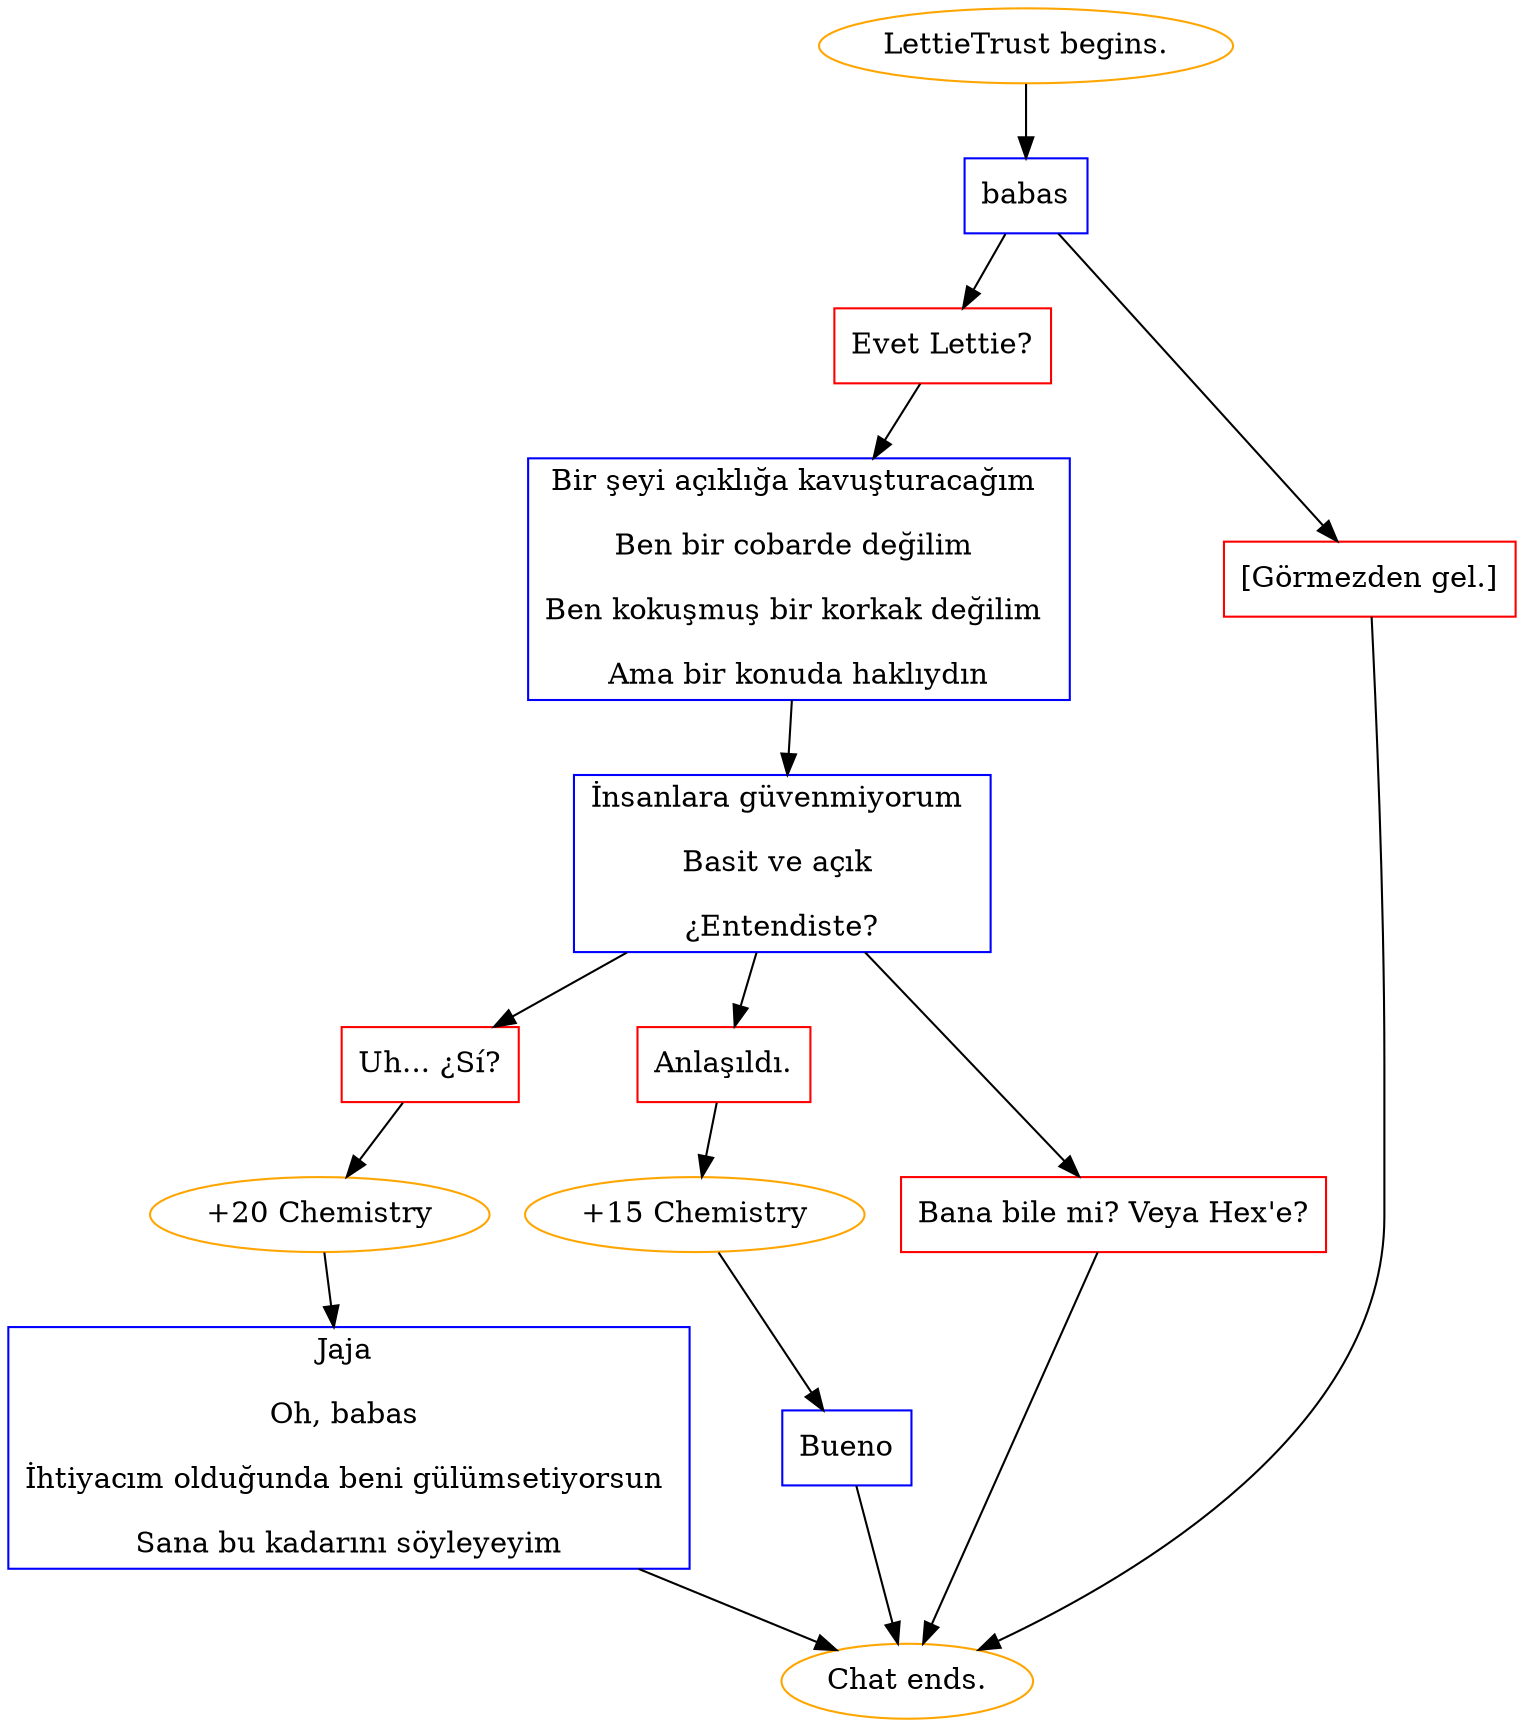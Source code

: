 digraph {
	"LettieTrust begins." [color=orange];
		"LettieTrust begins." -> j831262480;
	j831262480 [label="babas",shape=box,color=blue];
		j831262480 -> j486444237;
		j831262480 -> j1155504604;
	j486444237 [label="Evet Lettie?",shape=box,color=red];
		j486444237 -> j829257204;
	j1155504604 [label="[Görmezden gel.]",shape=box,color=red];
		j1155504604 -> "Chat ends.";
	j829257204 [label="Bir şeyi açıklığa kavuşturacağım 
Ben bir cobarde değilim 
Ben kokuşmuş bir korkak değilim 
Ama bir konuda haklıydın",shape=box,color=blue];
		j829257204 -> j4291354878;
	"Chat ends." [color=orange];
	j4291354878 [label="İnsanlara güvenmiyorum 
Basit ve açık 
¿Entendiste?",shape=box,color=blue];
		j4291354878 -> j1881538881;
		j4291354878 -> j1687206057;
		j4291354878 -> j1344945243;
	j1881538881 [label="Uh... ¿Sí?",shape=box,color=red];
		j1881538881 -> j2593075291;
	j1687206057 [label="Anlaşıldı.",shape=box,color=red];
		j1687206057 -> j1063159804;
	j1344945243 [label="Bana bile mi? Veya Hex'e?",shape=box,color=red];
		j1344945243 -> "Chat ends.";
	j2593075291 [label="+20 Chemistry",color=orange];
		j2593075291 -> j1058294512;
	j1063159804 [label="+15 Chemistry",color=orange];
		j1063159804 -> j3748645904;
	j1058294512 [label="Jaja 
Oh, babas 
İhtiyacım olduğunda beni gülümsetiyorsun 
Sana bu kadarını söyleyeyim",shape=box,color=blue];
		j1058294512 -> "Chat ends.";
	j3748645904 [label="Bueno",shape=box,color=blue];
		j3748645904 -> "Chat ends.";
}